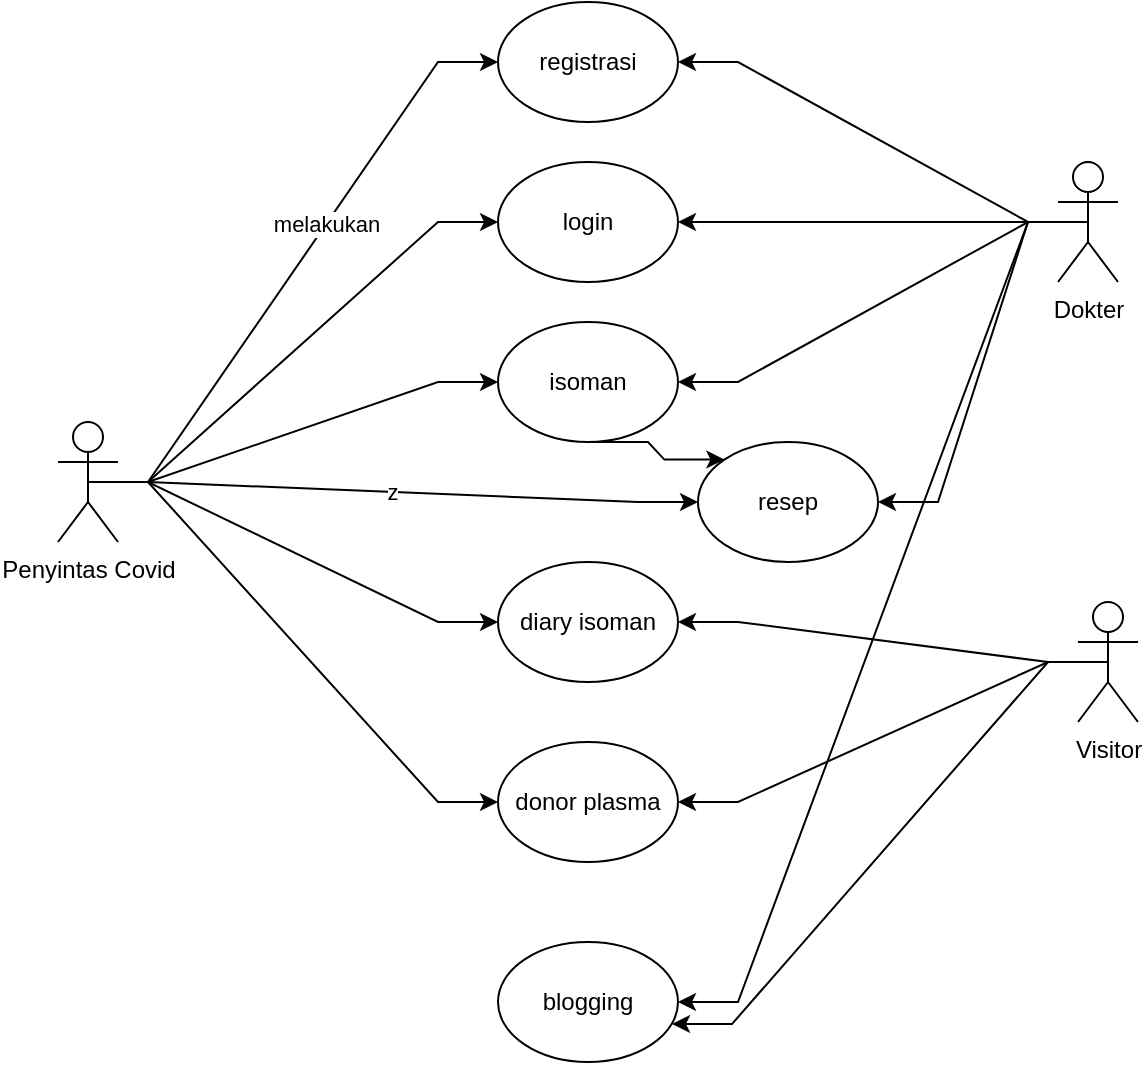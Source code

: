 <mxfile version="14.8.6" type="github">
  <diagram id="iJ6jLngrEuT7TyVidgaP" name="Page-1">
    <mxGraphModel dx="1422" dy="819" grid="1" gridSize="10" guides="1" tooltips="1" connect="1" arrows="1" fold="1" page="1" pageScale="1" pageWidth="850" pageHeight="1100" math="0" shadow="0">
      <root>
        <mxCell id="0" />
        <mxCell id="1" parent="0" />
        <mxCell id="euWpbPwIzWHLshZb7TOZ-12" style="edgeStyle=entityRelationEdgeStyle;rounded=0;orthogonalLoop=1;jettySize=auto;html=1;exitX=0.5;exitY=0.5;exitDx=0;exitDy=0;exitPerimeter=0;entryX=0;entryY=0.5;entryDx=0;entryDy=0;" edge="1" parent="1" source="euWpbPwIzWHLshZb7TOZ-1" target="euWpbPwIzWHLshZb7TOZ-9">
          <mxGeometry relative="1" as="geometry" />
        </mxCell>
        <mxCell id="euWpbPwIzWHLshZb7TOZ-36" value="melakukan" style="edgeLabel;html=1;align=center;verticalAlign=middle;resizable=0;points=[];" vertex="1" connectable="0" parent="euWpbPwIzWHLshZb7TOZ-12">
          <mxGeometry x="0.188" relative="1" as="geometry">
            <mxPoint as="offset" />
          </mxGeometry>
        </mxCell>
        <mxCell id="euWpbPwIzWHLshZb7TOZ-14" style="edgeStyle=entityRelationEdgeStyle;rounded=0;orthogonalLoop=1;jettySize=auto;html=1;exitX=0.5;exitY=0.5;exitDx=0;exitDy=0;exitPerimeter=0;entryX=0;entryY=0.5;entryDx=0;entryDy=0;" edge="1" parent="1" source="euWpbPwIzWHLshZb7TOZ-1" target="euWpbPwIzWHLshZb7TOZ-5">
          <mxGeometry relative="1" as="geometry" />
        </mxCell>
        <mxCell id="euWpbPwIzWHLshZb7TOZ-17" style="edgeStyle=entityRelationEdgeStyle;rounded=0;orthogonalLoop=1;jettySize=auto;html=1;exitX=0.5;exitY=0.5;exitDx=0;exitDy=0;exitPerimeter=0;" edge="1" parent="1" source="euWpbPwIzWHLshZb7TOZ-1" target="euWpbPwIzWHLshZb7TOZ-4">
          <mxGeometry relative="1" as="geometry" />
        </mxCell>
        <mxCell id="euWpbPwIzWHLshZb7TOZ-22" style="edgeStyle=entityRelationEdgeStyle;rounded=0;orthogonalLoop=1;jettySize=auto;html=1;exitX=0.5;exitY=0.5;exitDx=0;exitDy=0;exitPerimeter=0;entryX=0;entryY=0.5;entryDx=0;entryDy=0;" edge="1" parent="1" source="euWpbPwIzWHLshZb7TOZ-1" target="euWpbPwIzWHLshZb7TOZ-21">
          <mxGeometry relative="1" as="geometry" />
        </mxCell>
        <mxCell id="euWpbPwIzWHLshZb7TOZ-26" value="z" style="edgeStyle=entityRelationEdgeStyle;rounded=0;orthogonalLoop=1;jettySize=auto;html=1;exitX=0.5;exitY=0.5;exitDx=0;exitDy=0;exitPerimeter=0;" edge="1" parent="1" source="euWpbPwIzWHLshZb7TOZ-1" target="euWpbPwIzWHLshZb7TOZ-24">
          <mxGeometry relative="1" as="geometry" />
        </mxCell>
        <mxCell id="euWpbPwIzWHLshZb7TOZ-40" style="edgeStyle=entityRelationEdgeStyle;rounded=0;orthogonalLoop=1;jettySize=auto;html=1;exitX=0.5;exitY=0.5;exitDx=0;exitDy=0;exitPerimeter=0;" edge="1" parent="1" source="euWpbPwIzWHLshZb7TOZ-1" target="euWpbPwIzWHLshZb7TOZ-31">
          <mxGeometry relative="1" as="geometry" />
        </mxCell>
        <mxCell id="euWpbPwIzWHLshZb7TOZ-1" value="&lt;div&gt;Penyintas Covid&lt;/div&gt;&lt;div&gt;&lt;br&gt;&lt;/div&gt;" style="shape=umlActor;verticalLabelPosition=bottom;verticalAlign=top;html=1;outlineConnect=0;" vertex="1" parent="1">
          <mxGeometry x="150" y="240" width="30" height="60" as="geometry" />
        </mxCell>
        <mxCell id="euWpbPwIzWHLshZb7TOZ-16" style="edgeStyle=entityRelationEdgeStyle;rounded=0;orthogonalLoop=1;jettySize=auto;html=1;exitX=0.5;exitY=0.5;exitDx=0;exitDy=0;exitPerimeter=0;entryX=0.967;entryY=0.683;entryDx=0;entryDy=0;entryPerimeter=0;" edge="1" parent="1" source="euWpbPwIzWHLshZb7TOZ-2" target="euWpbPwIzWHLshZb7TOZ-6">
          <mxGeometry relative="1" as="geometry" />
        </mxCell>
        <mxCell id="euWpbPwIzWHLshZb7TOZ-18" style="edgeStyle=entityRelationEdgeStyle;rounded=0;orthogonalLoop=1;jettySize=auto;html=1;exitX=0.5;exitY=0.5;exitDx=0;exitDy=0;exitPerimeter=0;entryX=1;entryY=0.5;entryDx=0;entryDy=0;" edge="1" parent="1" source="euWpbPwIzWHLshZb7TOZ-2" target="euWpbPwIzWHLshZb7TOZ-4">
          <mxGeometry relative="1" as="geometry" />
        </mxCell>
        <mxCell id="euWpbPwIzWHLshZb7TOZ-19" style="edgeStyle=entityRelationEdgeStyle;rounded=0;orthogonalLoop=1;jettySize=auto;html=1;exitX=0.5;exitY=0.5;exitDx=0;exitDy=0;exitPerimeter=0;entryX=1;entryY=0.5;entryDx=0;entryDy=0;" edge="1" parent="1" source="euWpbPwIzWHLshZb7TOZ-2" target="euWpbPwIzWHLshZb7TOZ-5">
          <mxGeometry relative="1" as="geometry" />
        </mxCell>
        <mxCell id="euWpbPwIzWHLshZb7TOZ-2" value="Visitor" style="shape=umlActor;verticalLabelPosition=bottom;verticalAlign=top;html=1;outlineConnect=0;" vertex="1" parent="1">
          <mxGeometry x="660" y="330" width="30" height="60" as="geometry" />
        </mxCell>
        <mxCell id="euWpbPwIzWHLshZb7TOZ-4" value="&lt;div&gt;donor plasma&lt;/div&gt;" style="ellipse;whiteSpace=wrap;html=1;" vertex="1" parent="1">
          <mxGeometry x="370" y="400" width="90" height="60" as="geometry" />
        </mxCell>
        <mxCell id="euWpbPwIzWHLshZb7TOZ-5" value="diary isoman" style="ellipse;whiteSpace=wrap;html=1;" vertex="1" parent="1">
          <mxGeometry x="370" y="310" width="90" height="60" as="geometry" />
        </mxCell>
        <mxCell id="euWpbPwIzWHLshZb7TOZ-6" value="&lt;div&gt;blogging&lt;/div&gt;" style="ellipse;whiteSpace=wrap;html=1;" vertex="1" parent="1">
          <mxGeometry x="370" y="500" width="90" height="60" as="geometry" />
        </mxCell>
        <mxCell id="euWpbPwIzWHLshZb7TOZ-13" style="edgeStyle=entityRelationEdgeStyle;rounded=0;orthogonalLoop=1;jettySize=auto;html=1;exitX=0.5;exitY=0.5;exitDx=0;exitDy=0;exitPerimeter=0;" edge="1" parent="1" source="euWpbPwIzWHLshZb7TOZ-7" target="euWpbPwIzWHLshZb7TOZ-9">
          <mxGeometry relative="1" as="geometry" />
        </mxCell>
        <mxCell id="euWpbPwIzWHLshZb7TOZ-15" style="edgeStyle=entityRelationEdgeStyle;rounded=0;orthogonalLoop=1;jettySize=auto;html=1;exitX=0.5;exitY=0.5;exitDx=0;exitDy=0;exitPerimeter=0;entryX=1;entryY=0.5;entryDx=0;entryDy=0;" edge="1" parent="1" source="euWpbPwIzWHLshZb7TOZ-7" target="euWpbPwIzWHLshZb7TOZ-6">
          <mxGeometry relative="1" as="geometry" />
        </mxCell>
        <mxCell id="euWpbPwIzWHLshZb7TOZ-23" style="edgeStyle=entityRelationEdgeStyle;rounded=0;orthogonalLoop=1;jettySize=auto;html=1;exitX=0.5;exitY=0.5;exitDx=0;exitDy=0;exitPerimeter=0;" edge="1" parent="1" source="euWpbPwIzWHLshZb7TOZ-7" target="euWpbPwIzWHLshZb7TOZ-21">
          <mxGeometry relative="1" as="geometry" />
        </mxCell>
        <mxCell id="euWpbPwIzWHLshZb7TOZ-25" style="edgeStyle=entityRelationEdgeStyle;rounded=0;orthogonalLoop=1;jettySize=auto;html=1;exitX=0.5;exitY=0.5;exitDx=0;exitDy=0;exitPerimeter=0;" edge="1" parent="1" source="euWpbPwIzWHLshZb7TOZ-7" target="euWpbPwIzWHLshZb7TOZ-24">
          <mxGeometry relative="1" as="geometry" />
        </mxCell>
        <mxCell id="euWpbPwIzWHLshZb7TOZ-32" style="edgeStyle=entityRelationEdgeStyle;rounded=0;orthogonalLoop=1;jettySize=auto;html=1;exitX=0.5;exitY=0.5;exitDx=0;exitDy=0;exitPerimeter=0;" edge="1" parent="1" source="euWpbPwIzWHLshZb7TOZ-7" target="euWpbPwIzWHLshZb7TOZ-31">
          <mxGeometry relative="1" as="geometry" />
        </mxCell>
        <mxCell id="euWpbPwIzWHLshZb7TOZ-7" value="Dokter" style="shape=umlActor;verticalLabelPosition=bottom;verticalAlign=top;html=1;outlineConnect=0;" vertex="1" parent="1">
          <mxGeometry x="650" y="110" width="30" height="60" as="geometry" />
        </mxCell>
        <mxCell id="euWpbPwIzWHLshZb7TOZ-9" value="registrasi" style="ellipse;whiteSpace=wrap;html=1;" vertex="1" parent="1">
          <mxGeometry x="370" y="30" width="90" height="60" as="geometry" />
        </mxCell>
        <mxCell id="euWpbPwIzWHLshZb7TOZ-29" style="edgeStyle=entityRelationEdgeStyle;rounded=0;orthogonalLoop=1;jettySize=auto;html=1;exitX=0.5;exitY=1;exitDx=0;exitDy=0;entryX=0;entryY=0;entryDx=0;entryDy=0;" edge="1" parent="1" source="euWpbPwIzWHLshZb7TOZ-21" target="euWpbPwIzWHLshZb7TOZ-24">
          <mxGeometry relative="1" as="geometry" />
        </mxCell>
        <mxCell id="euWpbPwIzWHLshZb7TOZ-21" value="isoman" style="ellipse;whiteSpace=wrap;html=1;" vertex="1" parent="1">
          <mxGeometry x="370" y="190" width="90" height="60" as="geometry" />
        </mxCell>
        <mxCell id="euWpbPwIzWHLshZb7TOZ-24" value="&lt;div&gt;resep&lt;/div&gt;" style="ellipse;whiteSpace=wrap;html=1;" vertex="1" parent="1">
          <mxGeometry x="470" y="250" width="90" height="60" as="geometry" />
        </mxCell>
        <mxCell id="euWpbPwIzWHLshZb7TOZ-31" value="login" style="ellipse;whiteSpace=wrap;html=1;" vertex="1" parent="1">
          <mxGeometry x="370" y="110" width="90" height="60" as="geometry" />
        </mxCell>
      </root>
    </mxGraphModel>
  </diagram>
</mxfile>
